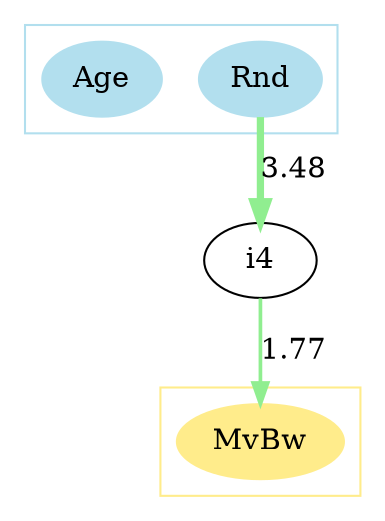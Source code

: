 digraph "reflex.tmp" {
	graph [dpi=300 size="1000,768"]
	subgraph cluster_0 {
		node [color=lightblue2 style=filled]
		color=lightblue2
		Rnd
		Age
	}
	subgraph cluster_1 {
		node [color=lightgoldenrod1 style=filled]
		color=lightgoldenrod1
		MvBw
	}
	Rnd -> i4 [label=3.48 color=lightgreen penwidth=3.482421875]
	i4 -> MvBw [label=1.77 color=lightgreen penwidth=1.7689208984375]
}
